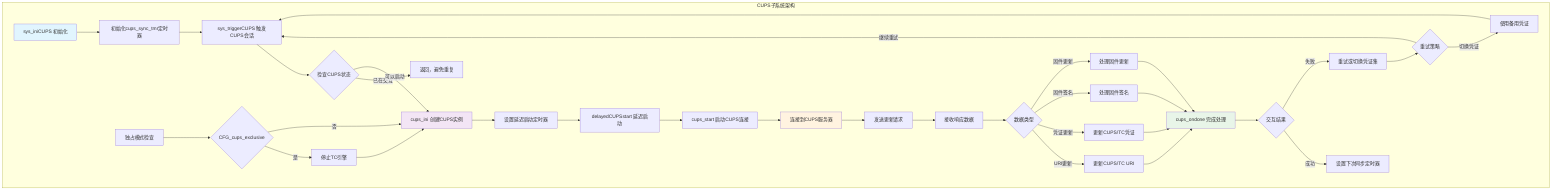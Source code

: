 graph TD
    subgraph "CUPS子系统架构"
        A["sys_iniCUPS 初始化"] --> B["初始化cups_sync_tmr定时器"]
        B --> C["sys_triggerCUPS 触发CUPS会话"]
        
        C --> D{"检查CUPS状态"}
        D -->|已在交互| E["返回，避免重复"]
        D -->|可以启动| F["cups_ini 创建CUPS实例"]
        
        F --> G["设置延迟启动定时器"]
        G --> H["delayedCUPSstart 延迟启动"]
        H --> I["cups_start 启动CUPS连接"]
        
        I --> J["连接到CUPS服务器"]
        J --> K["发送更新请求"]
        K --> L["接收响应数据"]
        
        L --> M{"数据类型"}
        M -->|URI更新| N["更新CUPS/TC URI"]
        M -->|凭证更新| O["更新CUPS/TC凭证"]
        M -->|固件签名| P["处理固件签名"]
        M -->|固件更新| Q["处理固件更新"]
        
        N --> R["cups_ondone 完成处理"]
        O --> R
        P --> R
        Q --> R
        
        R --> S{"交互结果"}
        S -->|成功| T["设置下次同步定时器"]
        S -->|失败| U["重试或切换凭证集"]
        
        U --> V{"重试策略"}
        V -->|继续重试| C
        V -->|切换凭证| W["使用备用凭证"]
        W --> C
        
        X["独占模式检查"] --> Y{"CFG_cups_exclusive"}
        Y -->|是| Z["停止TC引擎"]
        Z --> F
        Y -->|否| F
    end
    
    style A fill:#e1f5fe
    style F fill:#f3e5f5
    style J fill:#fff3e0
    style R fill:#e8f5e8